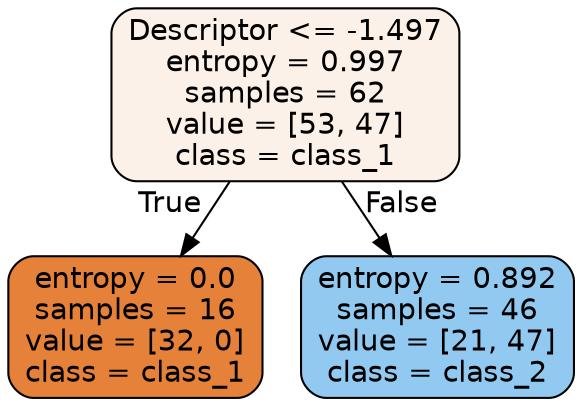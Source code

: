 digraph Tree {
node [shape=box, style="filled, rounded", color="black", fontname="helvetica"] ;
edge [fontname="helvetica"] ;
0 [label="Descriptor <= -1.497\nentropy = 0.997\nsamples = 62\nvalue = [53, 47]\nclass = class_1", fillcolor="#fcf1e9"] ;
1 [label="entropy = 0.0\nsamples = 16\nvalue = [32, 0]\nclass = class_1", fillcolor="#e58139"] ;
0 -> 1 [labeldistance=2.5, labelangle=45, headlabel="True"] ;
2 [label="entropy = 0.892\nsamples = 46\nvalue = [21, 47]\nclass = class_2", fillcolor="#91c9f1"] ;
0 -> 2 [labeldistance=2.5, labelangle=-45, headlabel="False"] ;
}